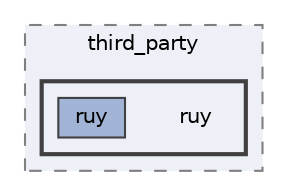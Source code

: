 digraph "Arduino/GetStartedWithMachineLearningOnArduino/tflite-micro-arduino-examples-main/src/third_party/ruy"
{
 // LATEX_PDF_SIZE
  bgcolor="transparent";
  edge [fontname=Helvetica,fontsize=10,labelfontname=Helvetica,labelfontsize=10];
  node [fontname=Helvetica,fontsize=10,shape=box,height=0.2,width=0.4];
  compound=true
  subgraph clusterdir_132e7ec5e48d289908f71c63bf9105bc {
    graph [ bgcolor="#edf0f7", pencolor="grey50", label="third_party", fontname=Helvetica,fontsize=10 style="filled,dashed", URL="dir_132e7ec5e48d289908f71c63bf9105bc.html",tooltip=""]
  subgraph clusterdir_80f2a576f317d856016399142f1da54a {
    graph [ bgcolor="#edf0f7", pencolor="grey25", label="", fontname=Helvetica,fontsize=10 style="filled,bold", URL="dir_80f2a576f317d856016399142f1da54a.html",tooltip=""]
    dir_80f2a576f317d856016399142f1da54a [shape=plaintext, label="ruy"];
  dir_0ee8abb360380957b48f6ae75bba15a1 [label="ruy", fillcolor="#a2b4d6", color="grey25", style="filled", URL="dir_0ee8abb360380957b48f6ae75bba15a1.html",tooltip=""];
  }
  }
}
